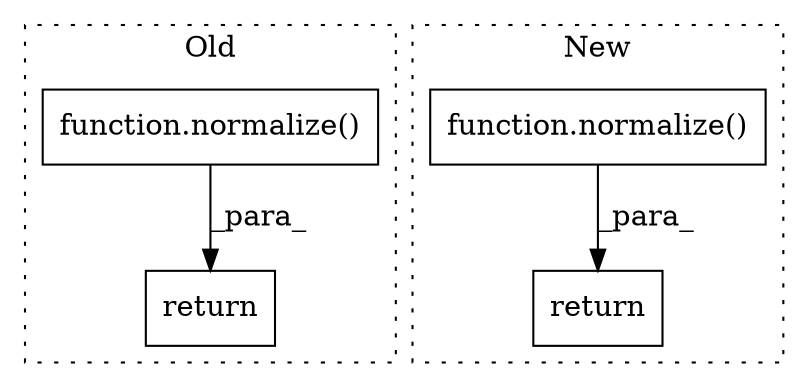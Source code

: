 digraph G {
subgraph cluster0 {
1 [label="function.normalize()" a="75" s="4990,5092" l="10,1" shape="box"];
4 [label="return" a="93" s="4983" l="7" shape="box"];
label = "Old";
style="dotted";
}
subgraph cluster1 {
2 [label="function.normalize()" a="75" s="5000,5018" l="10,1" shape="box"];
3 [label="return" a="93" s="4993" l="7" shape="box"];
label = "New";
style="dotted";
}
1 -> 4 [label="_para_"];
2 -> 3 [label="_para_"];
}